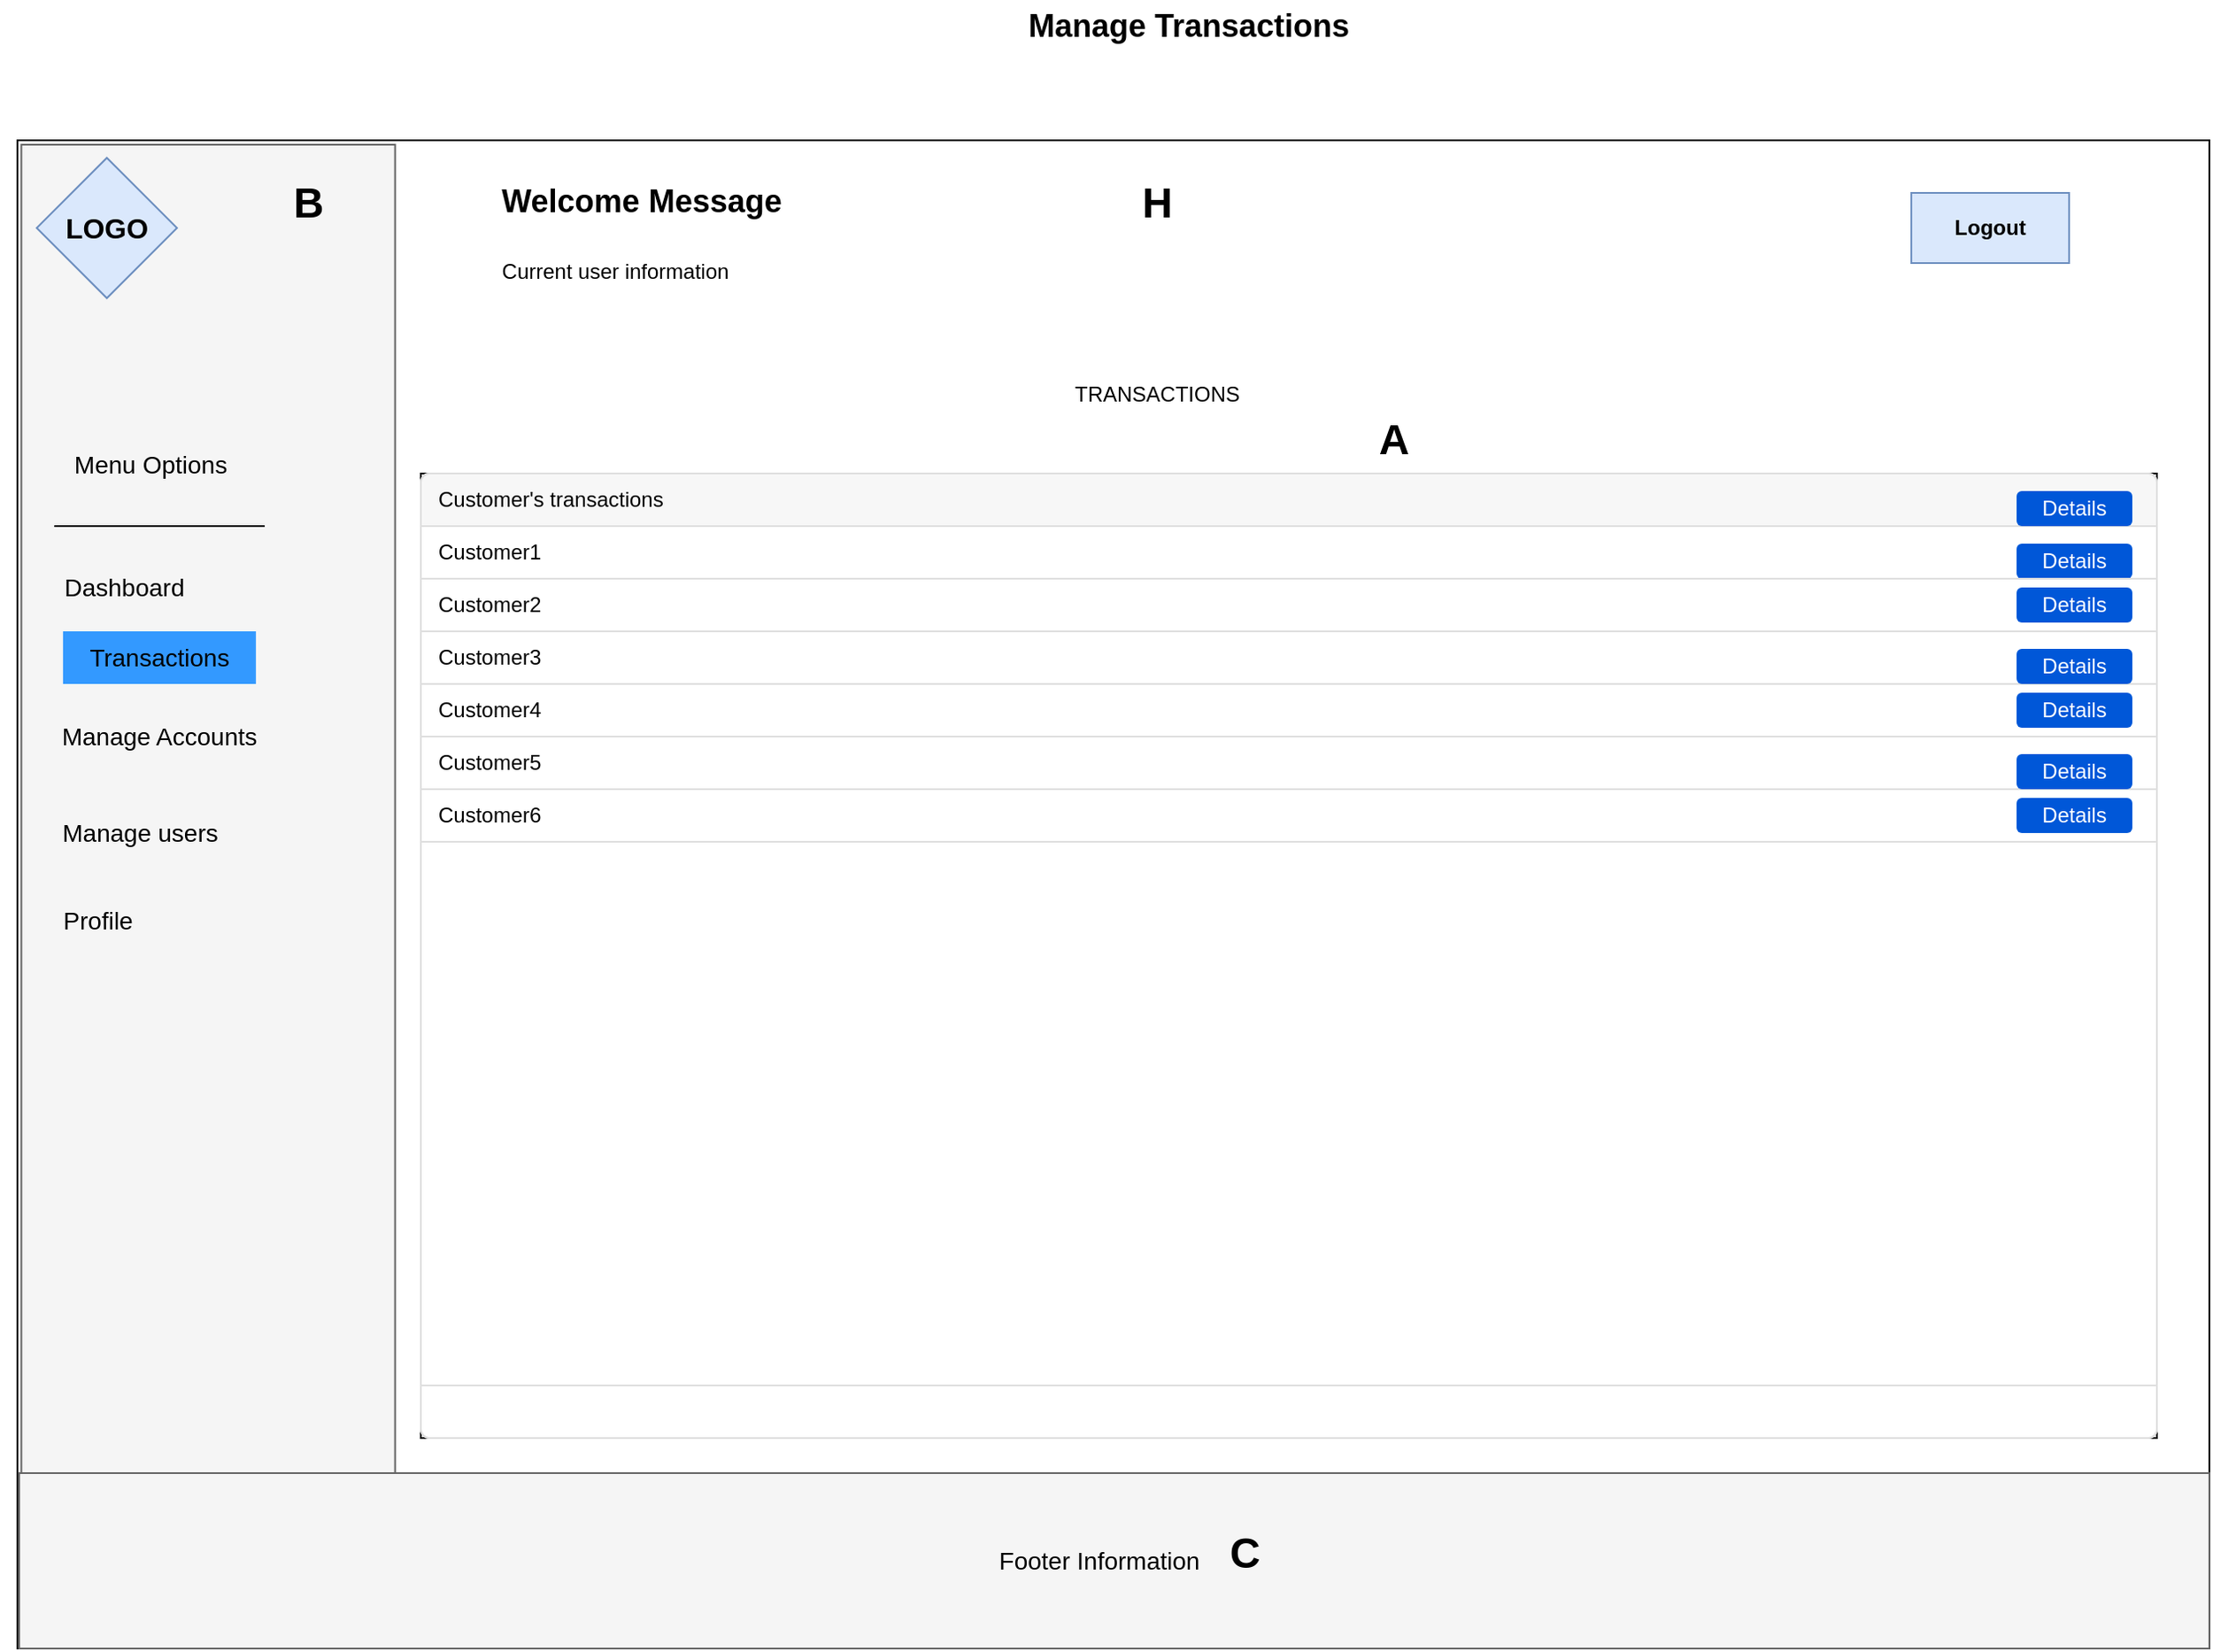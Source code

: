 <mxfile version="24.5.3" type="device">
  <diagram id="3j9G0F825_cHGCq9AKto" name="Page-2">
    <mxGraphModel dx="3287" dy="-3465" grid="1" gridSize="10" guides="1" tooltips="1" connect="1" arrows="1" fold="1" page="1" pageScale="1" pageWidth="827" pageHeight="1169" math="0" shadow="0">
      <root>
        <mxCell id="0" />
        <mxCell id="1" parent="0" />
        <mxCell id="QFe1ScGnCT4EniJzE_eW-85" value="" style="rounded=0;whiteSpace=wrap;html=1;" parent="1" vertex="1">
          <mxGeometry x="-240.07" y="4840" width="1250" height="860" as="geometry" />
        </mxCell>
        <mxCell id="QFe1ScGnCT4EniJzE_eW-86" value="" style="rounded=0;whiteSpace=wrap;html=1;fillColor=#f5f5f5;fontColor=#333333;strokeColor=#666666;rotation=-270;" parent="1" vertex="1">
          <mxGeometry x="-560" y="5164.69" width="857.5" height="213.13" as="geometry" />
        </mxCell>
        <mxCell id="QFe1ScGnCT4EniJzE_eW-87" value="&lt;font size=&quot;3&quot;&gt;&lt;b&gt;LOGO&lt;/b&gt;&lt;/font&gt;" style="rhombus;whiteSpace=wrap;html=1;fillColor=#dae8fc;strokeColor=#6c8ebf;" parent="1" vertex="1">
          <mxGeometry x="-229.07" y="4850" width="80" height="80" as="geometry" />
        </mxCell>
        <mxCell id="QFe1ScGnCT4EniJzE_eW-88" value="&lt;b&gt;Logout&lt;/b&gt;" style="rounded=0;whiteSpace=wrap;html=1;fillColor=#dae8fc;strokeColor=#6c8ebf;" parent="1" vertex="1">
          <mxGeometry x="839.93" y="4870" width="90" height="40" as="geometry" />
        </mxCell>
        <mxCell id="QFe1ScGnCT4EniJzE_eW-89" value="" style="rounded=0;whiteSpace=wrap;html=1;fillColor=#f5f5f5;fontColor=#f5f5f5;strokeColor=#666666;" parent="1" vertex="1">
          <mxGeometry x="-239.07" y="5600" width="1249" height="100" as="geometry" />
        </mxCell>
        <mxCell id="QFe1ScGnCT4EniJzE_eW-90" value="&lt;font style=&quot;font-size: 14px;&quot;&gt;Footer Information&lt;/font&gt;" style="text;html=1;align=center;verticalAlign=middle;whiteSpace=wrap;rounded=0;" parent="1" vertex="1">
          <mxGeometry x="313.93" y="5635" width="126" height="30" as="geometry" />
        </mxCell>
        <mxCell id="QFe1ScGnCT4EniJzE_eW-91" value="" style="rounded=0;whiteSpace=wrap;html=1;" parent="1" vertex="1">
          <mxGeometry x="-10" y="5030" width="990" height="550" as="geometry" />
        </mxCell>
        <mxCell id="QFe1ScGnCT4EniJzE_eW-92" value="&lt;b&gt;&lt;font style=&quot;font-size: 18px;&quot;&gt;Welcome Message&lt;/font&gt;&lt;/b&gt;" style="text;html=1;align=center;verticalAlign=middle;whiteSpace=wrap;rounded=0;" parent="1" vertex="1">
          <mxGeometry x="0.93" y="4860" width="230" height="30" as="geometry" />
        </mxCell>
        <mxCell id="QFe1ScGnCT4EniJzE_eW-93" value="Current user information" style="text;html=1;align=center;verticalAlign=middle;whiteSpace=wrap;rounded=0;" parent="1" vertex="1">
          <mxGeometry x="20.93" y="4900" width="160" height="30" as="geometry" />
        </mxCell>
        <mxCell id="QFe1ScGnCT4EniJzE_eW-94" value="&lt;font style=&quot;font-size: 14px;&quot;&gt;Menu Options&lt;/font&gt;" style="text;html=1;align=center;verticalAlign=middle;whiteSpace=wrap;rounded=0;" parent="1" vertex="1">
          <mxGeometry x="-219.07" y="5010" width="110" height="30" as="geometry" />
        </mxCell>
        <mxCell id="QFe1ScGnCT4EniJzE_eW-95" value="&lt;font style=&quot;font-size: 14px;&quot;&gt;Dashboard&lt;/font&gt;" style="text;html=1;align=center;verticalAlign=middle;whiteSpace=wrap;rounded=0;" parent="1" vertex="1">
          <mxGeometry x="-234.07" y="5080" width="110" height="30" as="geometry" />
        </mxCell>
        <mxCell id="QFe1ScGnCT4EniJzE_eW-96" value="&lt;font style=&quot;font-size: 14px;&quot;&gt;Transactions&lt;/font&gt;" style="text;html=1;align=center;verticalAlign=middle;whiteSpace=wrap;rounded=0;fillColor=#3399FF;" parent="1" vertex="1">
          <mxGeometry x="-214.07" y="5120" width="110" height="30" as="geometry" />
        </mxCell>
        <mxCell id="QFe1ScGnCT4EniJzE_eW-97" value="&lt;font style=&quot;font-size: 14px;&quot;&gt;Manage Accounts&lt;/font&gt;" style="text;html=1;align=center;verticalAlign=middle;whiteSpace=wrap;rounded=0;" parent="1" vertex="1">
          <mxGeometry x="-229.07" y="5164.69" width="140" height="30" as="geometry" />
        </mxCell>
        <mxCell id="QFe1ScGnCT4EniJzE_eW-99" value="&lt;font style=&quot;font-size: 14px;&quot;&gt;Manage users&lt;/font&gt;" style="text;html=1;align=center;verticalAlign=middle;whiteSpace=wrap;rounded=0;" parent="1" vertex="1">
          <mxGeometry x="-225.07" y="5220" width="110" height="30" as="geometry" />
        </mxCell>
        <mxCell id="QFe1ScGnCT4EniJzE_eW-100" value="&lt;font style=&quot;font-size: 14px;&quot;&gt;Profile&lt;/font&gt;" style="text;html=1;align=center;verticalAlign=middle;whiteSpace=wrap;rounded=0;" parent="1" vertex="1">
          <mxGeometry x="-249.14" y="5270" width="110" height="30" as="geometry" />
        </mxCell>
        <mxCell id="QFe1ScGnCT4EniJzE_eW-101" style="edgeStyle=orthogonalEdgeStyle;rounded=0;orthogonalLoop=1;jettySize=auto;html=1;exitX=0.5;exitY=1;exitDx=0;exitDy=0;" parent="1" source="QFe1ScGnCT4EniJzE_eW-100" target="QFe1ScGnCT4EniJzE_eW-100" edge="1">
          <mxGeometry relative="1" as="geometry" />
        </mxCell>
        <mxCell id="QFe1ScGnCT4EniJzE_eW-102" value="" style="endArrow=none;html=1;rounded=0;" parent="1" edge="1">
          <mxGeometry width="50" height="50" relative="1" as="geometry">
            <mxPoint x="-99.07" y="5060" as="sourcePoint" />
            <mxPoint x="-219.07" y="5060" as="targetPoint" />
          </mxGeometry>
        </mxCell>
        <mxCell id="QFe1ScGnCT4EniJzE_eW-103" value="TRANSACTIONS" style="text;html=1;align=center;verticalAlign=middle;whiteSpace=wrap;rounded=0;" parent="1" vertex="1">
          <mxGeometry x="379.93" y="4970" width="60" height="30" as="geometry" />
        </mxCell>
        <mxCell id="QFe1ScGnCT4EniJzE_eW-104" value="" style="html=1;shadow=0;dashed=0;shape=mxgraph.bootstrap.rrect;rSize=5;strokeColor=#DFDFDF;html=1;whiteSpace=wrap;fillColor=#FFFFFF;fontColor=#000000;" parent="1" vertex="1">
          <mxGeometry x="-10" y="5030" width="990" height="550" as="geometry" />
        </mxCell>
        <mxCell id="QFe1ScGnCT4EniJzE_eW-105" value="Customer&#39;s transactions" style="html=1;shadow=0;dashed=0;shape=mxgraph.bootstrap.topButton;strokeColor=inherit;fillColor=#F7F7F7;rSize=5;perimeter=none;whiteSpace=wrap;resizeWidth=1;align=left;spacing=10;" parent="QFe1ScGnCT4EniJzE_eW-104" vertex="1">
          <mxGeometry width="990" height="30" relative="1" as="geometry" />
        </mxCell>
        <mxCell id="QFe1ScGnCT4EniJzE_eW-106" value="Customer1" style="strokeColor=inherit;fillColor=inherit;gradientColor=inherit;fontColor=inherit;html=1;shadow=0;dashed=0;perimeter=none;whiteSpace=wrap;resizeWidth=1;align=left;spacing=10;" parent="QFe1ScGnCT4EniJzE_eW-104" vertex="1">
          <mxGeometry width="990" height="30" relative="1" as="geometry">
            <mxPoint y="30" as="offset" />
          </mxGeometry>
        </mxCell>
        <mxCell id="QFe1ScGnCT4EniJzE_eW-107" value="Customer3" style="strokeColor=inherit;fillColor=inherit;gradientColor=inherit;fontColor=inherit;html=1;shadow=0;dashed=0;perimeter=none;whiteSpace=wrap;resizeWidth=1;align=left;spacing=10;" parent="QFe1ScGnCT4EniJzE_eW-104" vertex="1">
          <mxGeometry width="990" height="30" relative="1" as="geometry">
            <mxPoint y="90" as="offset" />
          </mxGeometry>
        </mxCell>
        <mxCell id="QFe1ScGnCT4EniJzE_eW-108" value="" style="strokeColor=inherit;fillColor=inherit;gradientColor=inherit;fontColor=inherit;html=1;shadow=0;dashed=0;shape=mxgraph.bootstrap.bottomButton;rSize=5;perimeter=none;whiteSpace=wrap;resizeWidth=1;resizeHeight=0;align=left;spacing=10;" parent="QFe1ScGnCT4EniJzE_eW-104" vertex="1">
          <mxGeometry y="1" width="990" height="30" relative="1" as="geometry">
            <mxPoint y="-30" as="offset" />
          </mxGeometry>
        </mxCell>
        <mxCell id="QFe1ScGnCT4EniJzE_eW-109" value="Details" style="rounded=1;fillColor=#0057D8;strokeColor=none;html=1;whiteSpace=wrap;fontColor=#ffffff;align=center;verticalAlign=middle;fontStyle=0;fontSize=12;sketch=0;" parent="QFe1ScGnCT4EniJzE_eW-104" vertex="1">
          <mxGeometry x="910" y="10" width="66" height="20" as="geometry" />
        </mxCell>
        <mxCell id="QFe1ScGnCT4EniJzE_eW-110" value="Details" style="rounded=1;fillColor=#0057D8;strokeColor=none;html=1;whiteSpace=wrap;fontColor=#ffffff;align=center;verticalAlign=middle;fontStyle=0;fontSize=12;sketch=0;" parent="QFe1ScGnCT4EniJzE_eW-104" vertex="1">
          <mxGeometry x="910" y="40" width="66" height="20" as="geometry" />
        </mxCell>
        <mxCell id="QFe1ScGnCT4EniJzE_eW-111" value="Customer6" style="strokeColor=inherit;fillColor=inherit;gradientColor=inherit;fontColor=inherit;html=1;shadow=0;dashed=0;perimeter=none;whiteSpace=wrap;resizeWidth=1;align=left;spacing=10;" parent="QFe1ScGnCT4EniJzE_eW-104" vertex="1">
          <mxGeometry y="180" width="990" height="30" as="geometry" />
        </mxCell>
        <mxCell id="QFe1ScGnCT4EniJzE_eW-112" value="Customer5" style="strokeColor=inherit;fillColor=inherit;gradientColor=inherit;fontColor=inherit;html=1;shadow=0;dashed=0;perimeter=none;whiteSpace=wrap;resizeWidth=1;align=left;spacing=10;" parent="QFe1ScGnCT4EniJzE_eW-104" vertex="1">
          <mxGeometry y="150" width="990" height="30" as="geometry" />
        </mxCell>
        <mxCell id="QFe1ScGnCT4EniJzE_eW-113" value="Customer4" style="strokeColor=inherit;fillColor=inherit;gradientColor=inherit;fontColor=inherit;html=1;shadow=0;dashed=0;perimeter=none;whiteSpace=wrap;resizeWidth=1;align=left;spacing=10;" parent="QFe1ScGnCT4EniJzE_eW-104" vertex="1">
          <mxGeometry y="120" width="990" height="30" as="geometry" />
        </mxCell>
        <mxCell id="QFe1ScGnCT4EniJzE_eW-114" value="Customer2" style="strokeColor=inherit;fillColor=inherit;gradientColor=inherit;fontColor=inherit;html=1;shadow=0;dashed=0;perimeter=none;whiteSpace=wrap;resizeWidth=1;align=left;spacing=10;" parent="QFe1ScGnCT4EniJzE_eW-104" vertex="1">
          <mxGeometry y="60" width="990" height="30" as="geometry" />
        </mxCell>
        <mxCell id="QFe1ScGnCT4EniJzE_eW-115" value="Details" style="rounded=1;fillColor=#0057D8;strokeColor=none;html=1;whiteSpace=wrap;fontColor=#ffffff;align=center;verticalAlign=middle;fontStyle=0;fontSize=12;sketch=0;" parent="QFe1ScGnCT4EniJzE_eW-104" vertex="1">
          <mxGeometry x="910" y="65" width="66" height="20" as="geometry" />
        </mxCell>
        <mxCell id="QFe1ScGnCT4EniJzE_eW-116" value="Details" style="rounded=1;fillColor=#0057D8;strokeColor=none;html=1;whiteSpace=wrap;fontColor=#ffffff;align=center;verticalAlign=middle;fontStyle=0;fontSize=12;sketch=0;" parent="QFe1ScGnCT4EniJzE_eW-104" vertex="1">
          <mxGeometry x="910" y="185" width="66" height="20" as="geometry" />
        </mxCell>
        <mxCell id="QFe1ScGnCT4EniJzE_eW-117" value="Details" style="rounded=1;fillColor=#0057D8;strokeColor=none;html=1;whiteSpace=wrap;fontColor=#ffffff;align=center;verticalAlign=middle;fontStyle=0;fontSize=12;sketch=0;" parent="QFe1ScGnCT4EniJzE_eW-104" vertex="1">
          <mxGeometry x="910" y="160" width="66" height="20" as="geometry" />
        </mxCell>
        <mxCell id="QFe1ScGnCT4EniJzE_eW-118" value="Details" style="rounded=1;fillColor=#0057D8;strokeColor=none;html=1;whiteSpace=wrap;fontColor=#ffffff;align=center;verticalAlign=middle;fontStyle=0;fontSize=12;sketch=0;" parent="QFe1ScGnCT4EniJzE_eW-104" vertex="1">
          <mxGeometry x="910" y="125" width="66" height="20" as="geometry" />
        </mxCell>
        <mxCell id="QFe1ScGnCT4EniJzE_eW-119" value="Details" style="rounded=1;fillColor=#0057D8;strokeColor=none;html=1;whiteSpace=wrap;fontColor=#ffffff;align=center;verticalAlign=middle;fontStyle=0;fontSize=12;sketch=0;" parent="QFe1ScGnCT4EniJzE_eW-104" vertex="1">
          <mxGeometry x="910" y="100" width="66" height="20" as="geometry" />
        </mxCell>
        <mxCell id="QFe1ScGnCT4EniJzE_eW-120" value="&lt;font style=&quot;font-size: 18px;&quot;&gt;&lt;b&gt;Manage Transactions&lt;/b&gt;&lt;/font&gt;" style="text;html=1;align=center;verticalAlign=middle;whiteSpace=wrap;rounded=0;" parent="1" vertex="1">
          <mxGeometry x="333.93" y="4760" width="188" height="30" as="geometry" />
        </mxCell>
        <mxCell id="rqpkRDc5HdvK3YEeWjWB-13" value="&lt;h1 style=&quot;margin-top: 0px;&quot;&gt;A&lt;/h1&gt;" style="text;html=1;whiteSpace=wrap;overflow=hidden;rounded=0;align=center;" parent="1" vertex="1">
          <mxGeometry x="529.93" y="4990" width="30" height="40" as="geometry" />
        </mxCell>
        <mxCell id="rqpkRDc5HdvK3YEeWjWB-14" value="&lt;h1 style=&quot;margin-top: 0px;&quot;&gt;B&lt;/h1&gt;" style="text;html=1;whiteSpace=wrap;overflow=hidden;rounded=0;align=center;" parent="1" vertex="1">
          <mxGeometry x="-89.07" y="4855" width="30" height="40" as="geometry" />
        </mxCell>
        <mxCell id="rqpkRDc5HdvK3YEeWjWB-20" value="&lt;h1 style=&quot;margin-top: 0px;&quot;&gt;H&lt;/h1&gt;" style="text;html=1;whiteSpace=wrap;overflow=hidden;rounded=0;align=center;" parent="1" vertex="1">
          <mxGeometry x="394.86" y="4855" width="30" height="40" as="geometry" />
        </mxCell>
        <mxCell id="rqpkRDc5HdvK3YEeWjWB-36" value="&lt;h1 style=&quot;margin-top: 0px;&quot;&gt;C&lt;/h1&gt;" style="text;html=1;whiteSpace=wrap;overflow=hidden;rounded=0;align=center;" parent="1" vertex="1">
          <mxGeometry x="444.93" y="5625" width="30" height="40" as="geometry" />
        </mxCell>
      </root>
    </mxGraphModel>
  </diagram>
</mxfile>
